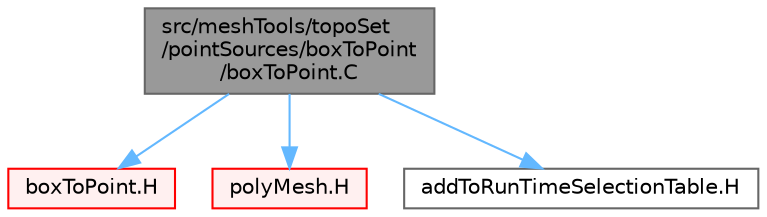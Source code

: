 digraph "src/meshTools/topoSet/pointSources/boxToPoint/boxToPoint.C"
{
 // LATEX_PDF_SIZE
  bgcolor="transparent";
  edge [fontname=Helvetica,fontsize=10,labelfontname=Helvetica,labelfontsize=10];
  node [fontname=Helvetica,fontsize=10,shape=box,height=0.2,width=0.4];
  Node1 [id="Node000001",label="src/meshTools/topoSet\l/pointSources/boxToPoint\l/boxToPoint.C",height=0.2,width=0.4,color="gray40", fillcolor="grey60", style="filled", fontcolor="black",tooltip=" "];
  Node1 -> Node2 [id="edge1_Node000001_Node000002",color="steelblue1",style="solid",tooltip=" "];
  Node2 [id="Node000002",label="boxToPoint.H",height=0.2,width=0.4,color="red", fillcolor="#FFF0F0", style="filled",URL="$boxToPoint_8H.html",tooltip=" "];
  Node1 -> Node226 [id="edge2_Node000001_Node000226",color="steelblue1",style="solid",tooltip=" "];
  Node226 [id="Node000226",label="polyMesh.H",height=0.2,width=0.4,color="red", fillcolor="#FFF0F0", style="filled",URL="$polyMesh_8H.html",tooltip=" "];
  Node1 -> Node289 [id="edge3_Node000001_Node000289",color="steelblue1",style="solid",tooltip=" "];
  Node289 [id="Node000289",label="addToRunTimeSelectionTable.H",height=0.2,width=0.4,color="grey40", fillcolor="white", style="filled",URL="$addToRunTimeSelectionTable_8H.html",tooltip="Macros for easy insertion into run-time selection tables."];
}
